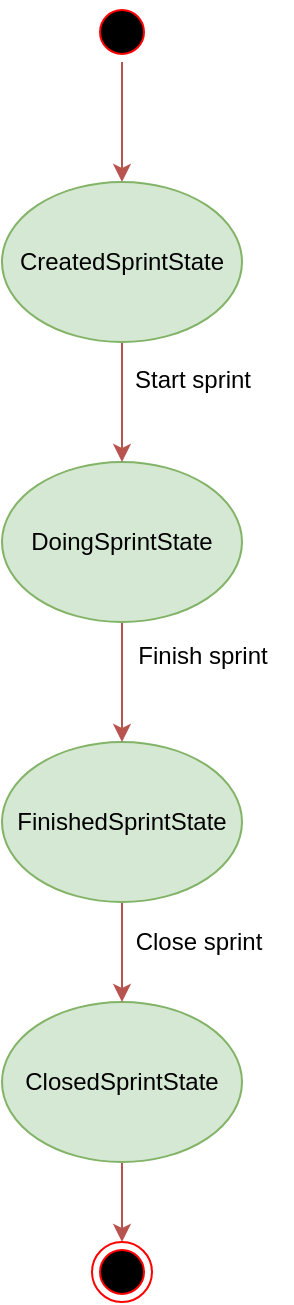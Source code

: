 <mxfile version="26.0.16" pages="2">
  <diagram name="Sprint state" id="Ggg0QosWB8hg51jmnAK8">
    <mxGraphModel dx="1418" dy="820" grid="1" gridSize="10" guides="1" tooltips="1" connect="1" arrows="1" fold="1" page="1" pageScale="1" pageWidth="850" pageHeight="1100" math="0" shadow="0">
      <root>
        <mxCell id="0" />
        <mxCell id="1" parent="0" />
        <mxCell id="K8-mLd3fOcXK7Ubh_kBz-7" style="edgeStyle=orthogonalEdgeStyle;rounded=0;orthogonalLoop=1;jettySize=auto;html=1;fillColor=#f8cecc;strokeColor=#b85450;" parent="1" source="K8-mLd3fOcXK7Ubh_kBz-1" target="K8-mLd3fOcXK7Ubh_kBz-6" edge="1">
          <mxGeometry relative="1" as="geometry" />
        </mxCell>
        <mxCell id="K8-mLd3fOcXK7Ubh_kBz-1" value="" style="ellipse;html=1;shape=startState;fillColor=#000000;strokeColor=#ff0000;" parent="1" vertex="1">
          <mxGeometry x="460" y="240" width="30" height="30" as="geometry" />
        </mxCell>
        <mxCell id="K8-mLd3fOcXK7Ubh_kBz-13" style="edgeStyle=orthogonalEdgeStyle;rounded=0;orthogonalLoop=1;jettySize=auto;html=1;fillColor=#f8cecc;strokeColor=#b85450;" parent="1" source="K8-mLd3fOcXK7Ubh_kBz-3" target="K8-mLd3fOcXK7Ubh_kBz-12" edge="1">
          <mxGeometry relative="1" as="geometry" />
        </mxCell>
        <mxCell id="K8-mLd3fOcXK7Ubh_kBz-3" value="ClosedSprintState" style="ellipse;whiteSpace=wrap;html=1;fillColor=#d5e8d4;strokeColor=#82b366;" parent="1" vertex="1">
          <mxGeometry x="415" y="740" width="120" height="80" as="geometry" />
        </mxCell>
        <mxCell id="K8-mLd3fOcXK7Ubh_kBz-11" style="edgeStyle=orthogonalEdgeStyle;rounded=0;orthogonalLoop=1;jettySize=auto;html=1;fillColor=#f8cecc;strokeColor=#b85450;" parent="1" source="K8-mLd3fOcXK7Ubh_kBz-4" target="K8-mLd3fOcXK7Ubh_kBz-3" edge="1">
          <mxGeometry relative="1" as="geometry" />
        </mxCell>
        <mxCell id="K8-mLd3fOcXK7Ubh_kBz-4" value="FinishedSprintState" style="ellipse;whiteSpace=wrap;html=1;fillColor=#d5e8d4;strokeColor=#82b366;" parent="1" vertex="1">
          <mxGeometry x="415" y="610" width="120" height="80" as="geometry" />
        </mxCell>
        <mxCell id="K8-mLd3fOcXK7Ubh_kBz-10" style="edgeStyle=orthogonalEdgeStyle;rounded=0;orthogonalLoop=1;jettySize=auto;html=1;fillColor=#f8cecc;strokeColor=#b85450;" parent="1" source="K8-mLd3fOcXK7Ubh_kBz-5" target="K8-mLd3fOcXK7Ubh_kBz-4" edge="1">
          <mxGeometry relative="1" as="geometry" />
        </mxCell>
        <mxCell id="K8-mLd3fOcXK7Ubh_kBz-5" value="DoingSprintState" style="ellipse;whiteSpace=wrap;html=1;fillColor=#d5e8d4;strokeColor=#82b366;" parent="1" vertex="1">
          <mxGeometry x="415" y="470" width="120" height="80" as="geometry" />
        </mxCell>
        <mxCell id="K8-mLd3fOcXK7Ubh_kBz-8" style="edgeStyle=orthogonalEdgeStyle;rounded=0;orthogonalLoop=1;jettySize=auto;html=1;fillColor=#f8cecc;strokeColor=#b85450;" parent="1" source="K8-mLd3fOcXK7Ubh_kBz-6" target="K8-mLd3fOcXK7Ubh_kBz-5" edge="1">
          <mxGeometry relative="1" as="geometry" />
        </mxCell>
        <mxCell id="K8-mLd3fOcXK7Ubh_kBz-6" value="CreatedSprintState" style="ellipse;whiteSpace=wrap;html=1;fillColor=#d5e8d4;strokeColor=#82b366;" parent="1" vertex="1">
          <mxGeometry x="415" y="330" width="120" height="80" as="geometry" />
        </mxCell>
        <mxCell id="K8-mLd3fOcXK7Ubh_kBz-12" value="" style="ellipse;html=1;shape=endState;fillColor=#000000;strokeColor=#ff0000;" parent="1" vertex="1">
          <mxGeometry x="460" y="860" width="30" height="30" as="geometry" />
        </mxCell>
        <mxCell id="K8-mLd3fOcXK7Ubh_kBz-14" value="Start sprint" style="text;html=1;align=center;verticalAlign=middle;resizable=0;points=[];autosize=1;strokeColor=none;fillColor=none;" parent="1" vertex="1">
          <mxGeometry x="470" y="414" width="80" height="30" as="geometry" />
        </mxCell>
        <mxCell id="K8-mLd3fOcXK7Ubh_kBz-16" value="Finish sprint" style="text;html=1;align=center;verticalAlign=middle;resizable=0;points=[];autosize=1;" parent="1" vertex="1">
          <mxGeometry x="470" y="552" width="90" height="30" as="geometry" />
        </mxCell>
        <mxCell id="K8-mLd3fOcXK7Ubh_kBz-17" value="Close sprint" style="text;html=1;align=center;verticalAlign=middle;resizable=0;points=[];autosize=1;strokeColor=none;fillColor=none;" parent="1" vertex="1">
          <mxGeometry x="468" y="695" width="90" height="30" as="geometry" />
        </mxCell>
      </root>
    </mxGraphModel>
  </diagram>
  <diagram id="TXmd49CIlrlEsI4R08oW" name="BacklogItem">
    <mxGraphModel dx="1509" dy="880" grid="1" gridSize="10" guides="1" tooltips="1" connect="1" arrows="1" fold="1" page="1" pageScale="1" pageWidth="850" pageHeight="1100" math="0" shadow="0">
      <root>
        <mxCell id="0" />
        <mxCell id="1" parent="0" />
        <mxCell id="P-T0ZeNFUxhyDLWOioLp-9" style="edgeStyle=orthogonalEdgeStyle;rounded=0;orthogonalLoop=1;jettySize=auto;html=1;fillColor=#f8cecc;strokeColor=#b85450;" edge="1" parent="1" source="P-T0ZeNFUxhyDLWOioLp-1" target="P-T0ZeNFUxhyDLWOioLp-2">
          <mxGeometry relative="1" as="geometry" />
        </mxCell>
        <mxCell id="P-T0ZeNFUxhyDLWOioLp-1" value="TodoBacklogItemState" style="ellipse;whiteSpace=wrap;html=1;fillColor=#d5e8d4;strokeColor=#82b366;" vertex="1" parent="1">
          <mxGeometry x="446" y="240" width="200" height="100" as="geometry" />
        </mxCell>
        <mxCell id="P-T0ZeNFUxhyDLWOioLp-10" style="edgeStyle=orthogonalEdgeStyle;rounded=0;orthogonalLoop=1;jettySize=auto;html=1;fillColor=#f8cecc;strokeColor=#b85450;" edge="1" parent="1" source="P-T0ZeNFUxhyDLWOioLp-2" target="P-T0ZeNFUxhyDLWOioLp-3">
          <mxGeometry relative="1" as="geometry" />
        </mxCell>
        <mxCell id="P-T0ZeNFUxhyDLWOioLp-2" value="DoingBacklogItemState" style="ellipse;whiteSpace=wrap;html=1;fillColor=#d5e8d4;strokeColor=#82b366;" vertex="1" parent="1">
          <mxGeometry x="446" y="430" width="200" height="100" as="geometry" />
        </mxCell>
        <mxCell id="P-T0ZeNFUxhyDLWOioLp-11" style="edgeStyle=orthogonalEdgeStyle;rounded=0;orthogonalLoop=1;jettySize=auto;html=1;fillColor=#f8cecc;strokeColor=#b85450;" edge="1" parent="1" source="P-T0ZeNFUxhyDLWOioLp-3" target="P-T0ZeNFUxhyDLWOioLp-4">
          <mxGeometry relative="1" as="geometry" />
        </mxCell>
        <mxCell id="P-T0ZeNFUxhyDLWOioLp-3" value="ReadyForTestingBacklogItemState" style="ellipse;whiteSpace=wrap;html=1;fillColor=#d5e8d4;strokeColor=#82b366;" vertex="1" parent="1">
          <mxGeometry x="446" y="620" width="200" height="100" as="geometry" />
        </mxCell>
        <mxCell id="P-T0ZeNFUxhyDLWOioLp-12" style="edgeStyle=orthogonalEdgeStyle;rounded=0;orthogonalLoop=1;jettySize=auto;html=1;fillColor=#f8cecc;strokeColor=#b85450;" edge="1" parent="1" source="P-T0ZeNFUxhyDLWOioLp-4" target="P-T0ZeNFUxhyDLWOioLp-5">
          <mxGeometry relative="1" as="geometry" />
        </mxCell>
        <mxCell id="P-T0ZeNFUxhyDLWOioLp-14" style="edgeStyle=orthogonalEdgeStyle;rounded=0;orthogonalLoop=1;jettySize=auto;html=1;fillColor=#f8cecc;strokeColor=#b85450;" edge="1" parent="1" source="P-T0ZeNFUxhyDLWOioLp-4" target="P-T0ZeNFUxhyDLWOioLp-1">
          <mxGeometry relative="1" as="geometry">
            <Array as="points">
              <mxPoint x="780" y="860" />
              <mxPoint x="780" y="290" />
            </Array>
          </mxGeometry>
        </mxCell>
        <mxCell id="P-T0ZeNFUxhyDLWOioLp-4" value="TestingBacklogItemState" style="ellipse;whiteSpace=wrap;html=1;fillColor=#d5e8d4;strokeColor=#82b366;" vertex="1" parent="1">
          <mxGeometry x="446" y="810" width="200" height="100" as="geometry" />
        </mxCell>
        <mxCell id="P-T0ZeNFUxhyDLWOioLp-13" style="edgeStyle=orthogonalEdgeStyle;rounded=0;orthogonalLoop=1;jettySize=auto;html=1;fillColor=#f8cecc;strokeColor=#b85450;" edge="1" parent="1" source="P-T0ZeNFUxhyDLWOioLp-5" target="P-T0ZeNFUxhyDLWOioLp-8">
          <mxGeometry relative="1" as="geometry" />
        </mxCell>
        <mxCell id="P-T0ZeNFUxhyDLWOioLp-16" style="edgeStyle=orthogonalEdgeStyle;rounded=0;orthogonalLoop=1;jettySize=auto;html=1;fillColor=#f8cecc;strokeColor=#b85450;" edge="1" parent="1" source="P-T0ZeNFUxhyDLWOioLp-5" target="P-T0ZeNFUxhyDLWOioLp-3">
          <mxGeometry relative="1" as="geometry">
            <Array as="points">
              <mxPoint x="380" y="1050" />
              <mxPoint x="380" y="670" />
            </Array>
          </mxGeometry>
        </mxCell>
        <mxCell id="P-T0ZeNFUxhyDLWOioLp-5" value="TestedBacklogItemState" style="ellipse;whiteSpace=wrap;html=1;fillColor=#d5e8d4;strokeColor=#82b366;" vertex="1" parent="1">
          <mxGeometry x="446" y="1000" width="200" height="100" as="geometry" />
        </mxCell>
        <mxCell id="P-T0ZeNFUxhyDLWOioLp-23" style="edgeStyle=orthogonalEdgeStyle;rounded=0;orthogonalLoop=1;jettySize=auto;html=1;fillColor=#f8cecc;strokeColor=#b85450;" edge="1" parent="1" source="P-T0ZeNFUxhyDLWOioLp-8" target="P-T0ZeNFUxhyDLWOioLp-22">
          <mxGeometry relative="1" as="geometry" />
        </mxCell>
        <mxCell id="P-T0ZeNFUxhyDLWOioLp-8" value="DoneBacklogItemState" style="ellipse;whiteSpace=wrap;html=1;fillColor=#d5e8d4;strokeColor=#82b366;" vertex="1" parent="1">
          <mxGeometry x="456" y="1190" width="180" height="100" as="geometry" />
        </mxCell>
        <mxCell id="P-T0ZeNFUxhyDLWOioLp-21" style="edgeStyle=orthogonalEdgeStyle;rounded=0;orthogonalLoop=1;jettySize=auto;html=1;fillColor=#f8cecc;strokeColor=#b85450;" edge="1" parent="1" source="P-T0ZeNFUxhyDLWOioLp-19" target="P-T0ZeNFUxhyDLWOioLp-1">
          <mxGeometry relative="1" as="geometry" />
        </mxCell>
        <mxCell id="P-T0ZeNFUxhyDLWOioLp-19" value="" style="ellipse;html=1;shape=startState;fillColor=#000000;strokeColor=#ff0000;" vertex="1" parent="1">
          <mxGeometry x="531" y="150" width="30" height="30" as="geometry" />
        </mxCell>
        <mxCell id="P-T0ZeNFUxhyDLWOioLp-22" value="" style="ellipse;html=1;shape=endState;fillColor=#000000;strokeColor=#ff0000;" vertex="1" parent="1">
          <mxGeometry x="531" y="1370" width="30" height="30" as="geometry" />
        </mxCell>
        <mxCell id="P-T0ZeNFUxhyDLWOioLp-25" value="Start" style="text;html=1;align=center;verticalAlign=middle;resizable=0;points=[];autosize=1;strokeColor=none;fillColor=none;" vertex="1" parent="1">
          <mxGeometry x="550" y="370" width="50" height="30" as="geometry" />
        </mxCell>
        <mxCell id="P-T0ZeNFUxhyDLWOioLp-26" value="Complete&amp;nbsp;" style="text;html=1;align=center;verticalAlign=middle;resizable=0;points=[];autosize=1;strokeColor=none;fillColor=none;" vertex="1" parent="1">
          <mxGeometry x="550" y="560" width="80" height="30" as="geometry" />
        </mxCell>
        <mxCell id="P-T0ZeNFUxhyDLWOioLp-27" value="Start&amp;nbsp;" style="text;html=1;align=center;verticalAlign=middle;resizable=0;points=[];autosize=1;strokeColor=none;fillColor=none;" vertex="1" parent="1">
          <mxGeometry x="550" y="750" width="50" height="30" as="geometry" />
        </mxCell>
        <mxCell id="P-T0ZeNFUxhyDLWOioLp-28" value="Complete&amp;nbsp;" style="text;html=1;align=center;verticalAlign=middle;resizable=0;points=[];autosize=1;strokeColor=none;fillColor=none;" vertex="1" parent="1">
          <mxGeometry x="540" y="930" width="80" height="30" as="geometry" />
        </mxCell>
        <mxCell id="P-T0ZeNFUxhyDLWOioLp-29" value="Approve" style="text;html=1;align=center;verticalAlign=middle;resizable=0;points=[];autosize=1;strokeColor=none;fillColor=none;" vertex="1" parent="1">
          <mxGeometry x="545" y="1130" width="70" height="30" as="geometry" />
        </mxCell>
        <mxCell id="P-T0ZeNFUxhyDLWOioLp-30" value="Denied" style="text;html=1;align=center;verticalAlign=middle;resizable=0;points=[];autosize=1;strokeColor=none;fillColor=none;" vertex="1" parent="1">
          <mxGeometry x="780" y="550" width="60" height="30" as="geometry" />
        </mxCell>
        <mxCell id="P-T0ZeNFUxhyDLWOioLp-32" value="Denied" style="text;html=1;align=center;verticalAlign=middle;resizable=0;points=[];autosize=1;strokeColor=none;fillColor=none;" vertex="1" parent="1">
          <mxGeometry x="320" y="845" width="60" height="30" as="geometry" />
        </mxCell>
      </root>
    </mxGraphModel>
  </diagram>
</mxfile>
